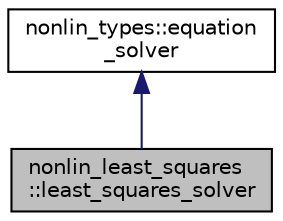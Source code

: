 digraph "nonlin_least_squares::least_squares_solver"
{
  edge [fontname="Helvetica",fontsize="10",labelfontname="Helvetica",labelfontsize="10"];
  node [fontname="Helvetica",fontsize="10",shape=record];
  Node2 [label="nonlin_least_squares\l::least_squares_solver",height=0.2,width=0.4,color="black", fillcolor="grey75", style="filled", fontcolor="black"];
  Node3 -> Node2 [dir="back",color="midnightblue",fontsize="10",style="solid",fontname="Helvetica"];
  Node3 [label="nonlin_types::equation\l_solver",height=0.2,width=0.4,color="black", fillcolor="white", style="filled",URL="$structnonlin__types_1_1equation__solver.html",tooltip="A base class for various solvers of nonlinear systems of equations. "];
}
